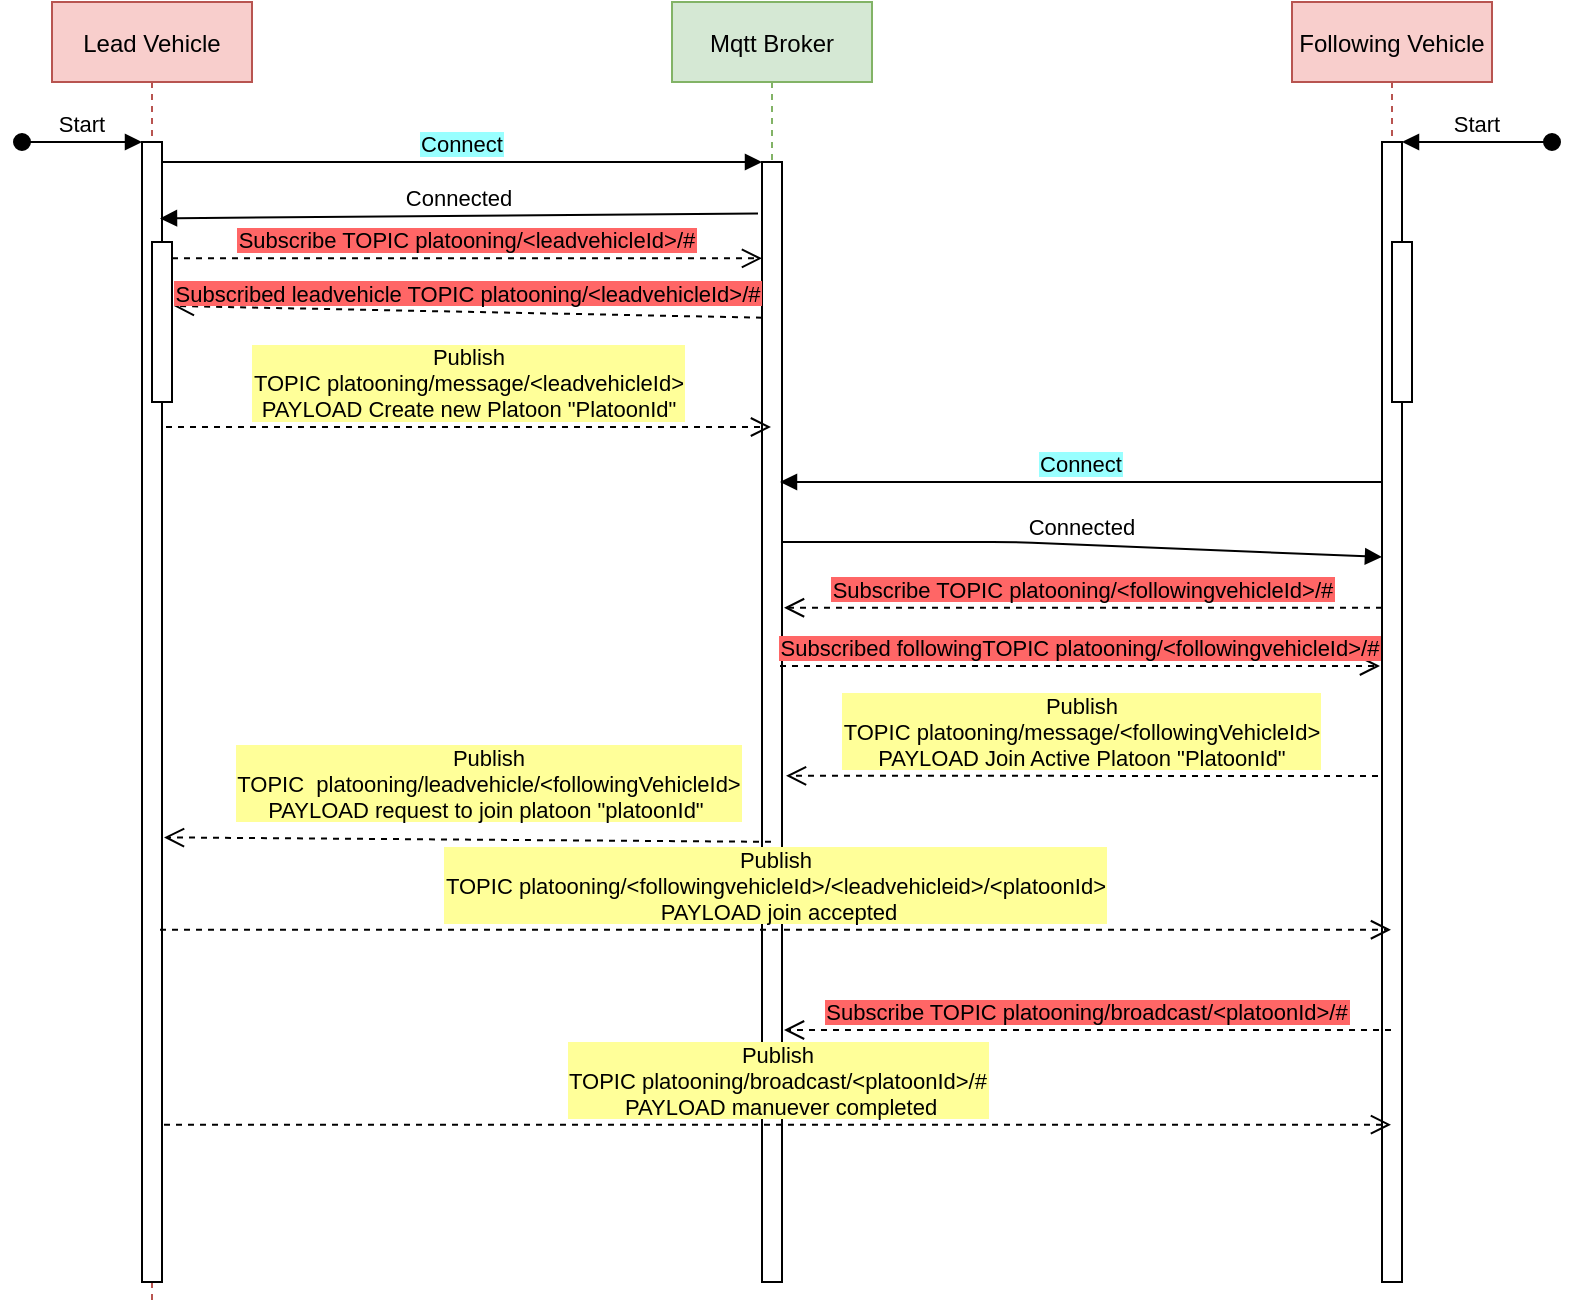 <mxfile version="13.7.3" type="device"><diagram id="kgpKYQtTHZ0yAKxKKP6v" name="Page-1"><mxGraphModel dx="1186" dy="722" grid="1" gridSize="10" guides="1" tooltips="1" connect="1" arrows="1" fold="1" page="1" pageScale="1" pageWidth="850" pageHeight="1100" math="0" shadow="0"><root><mxCell id="0"/><mxCell id="1" parent="0"/><mxCell id="3nuBFxr9cyL0pnOWT2aG-1" value="Lead Vehicle" style="shape=umlLifeline;perimeter=lifelinePerimeter;container=1;collapsible=0;recursiveResize=0;rounded=0;shadow=0;strokeWidth=1;fillColor=#f8cecc;strokeColor=#b85450;" parent="1" vertex="1"><mxGeometry x="40" y="80" width="100" height="650" as="geometry"/></mxCell><mxCell id="3nuBFxr9cyL0pnOWT2aG-2" value="" style="points=[];perimeter=orthogonalPerimeter;rounded=0;shadow=0;strokeWidth=1;" parent="3nuBFxr9cyL0pnOWT2aG-1" vertex="1"><mxGeometry x="45" y="70" width="10" height="570" as="geometry"/></mxCell><mxCell id="3nuBFxr9cyL0pnOWT2aG-3" value="Start" style="verticalAlign=bottom;startArrow=oval;endArrow=block;startSize=8;shadow=0;strokeWidth=1;" parent="3nuBFxr9cyL0pnOWT2aG-1" target="3nuBFxr9cyL0pnOWT2aG-2" edge="1"><mxGeometry relative="1" as="geometry"><mxPoint x="-15" y="70" as="sourcePoint"/></mxGeometry></mxCell><mxCell id="3nuBFxr9cyL0pnOWT2aG-4" value="" style="points=[];perimeter=orthogonalPerimeter;rounded=0;shadow=0;strokeWidth=1;" parent="3nuBFxr9cyL0pnOWT2aG-1" vertex="1"><mxGeometry x="50" y="120" width="10" height="80" as="geometry"/></mxCell><mxCell id="3nuBFxr9cyL0pnOWT2aG-5" value="Mqtt Broker" style="shape=umlLifeline;perimeter=lifelinePerimeter;container=1;collapsible=0;recursiveResize=0;rounded=0;shadow=0;strokeWidth=1;fillColor=#d5e8d4;strokeColor=#82b366;" parent="1" vertex="1"><mxGeometry x="350" y="80" width="100" height="640" as="geometry"/></mxCell><mxCell id="3nuBFxr9cyL0pnOWT2aG-6" value="" style="points=[];perimeter=orthogonalPerimeter;rounded=0;shadow=0;strokeWidth=1;fontColor=#009900;" parent="3nuBFxr9cyL0pnOWT2aG-5" vertex="1"><mxGeometry x="45" y="80" width="10" height="560" as="geometry"/></mxCell><mxCell id="3nuBFxr9cyL0pnOWT2aG-8" value="Connect" style="verticalAlign=bottom;endArrow=block;entryX=0;entryY=0;shadow=0;strokeWidth=1;labelBackgroundColor=#99FFFF;" parent="1" source="3nuBFxr9cyL0pnOWT2aG-2" target="3nuBFxr9cyL0pnOWT2aG-6" edge="1"><mxGeometry relative="1" as="geometry"><mxPoint x="275" y="160" as="sourcePoint"/></mxGeometry></mxCell><mxCell id="3nuBFxr9cyL0pnOWT2aG-9" value="Connected" style="verticalAlign=bottom;endArrow=block;entryX=0.9;entryY=0.067;shadow=0;strokeWidth=1;exitX=-0.2;exitY=0.046;exitDx=0;exitDy=0;exitPerimeter=0;entryDx=0;entryDy=0;entryPerimeter=0;" parent="1" source="3nuBFxr9cyL0pnOWT2aG-6" target="3nuBFxr9cyL0pnOWT2aG-2" edge="1"><mxGeometry relative="1" as="geometry"><mxPoint x="240" y="200" as="sourcePoint"/></mxGeometry></mxCell><mxCell id="3nuBFxr9cyL0pnOWT2aG-10" value="Subscribe TOPIC platooning/&lt;leadvehicleId&gt;/#" style="verticalAlign=bottom;endArrow=open;dashed=1;endSize=8;shadow=0;strokeWidth=1;labelBackgroundColor=#FF6666;entryX=0;entryY=0.086;entryDx=0;entryDy=0;entryPerimeter=0;" parent="1" source="3nuBFxr9cyL0pnOWT2aG-4" target="3nuBFxr9cyL0pnOWT2aG-6" edge="1"><mxGeometry relative="1" as="geometry"><mxPoint x="240" y="257" as="targetPoint"/></mxGeometry></mxCell><mxCell id="dEw4HegYNoYycnFjZIYd-1" value="Following Vehicle" style="shape=umlLifeline;perimeter=lifelinePerimeter;container=1;collapsible=0;recursiveResize=0;rounded=0;shadow=0;strokeWidth=1;fillColor=#f8cecc;strokeColor=#b85450;" parent="1" vertex="1"><mxGeometry x="660" y="80" width="100" height="640" as="geometry"/></mxCell><mxCell id="dEw4HegYNoYycnFjZIYd-2" value="" style="points=[];perimeter=orthogonalPerimeter;rounded=0;shadow=0;strokeWidth=1;" parent="dEw4HegYNoYycnFjZIYd-1" vertex="1"><mxGeometry x="45" y="70" width="10" height="570" as="geometry"/></mxCell><mxCell id="dEw4HegYNoYycnFjZIYd-3" value="Start" style="verticalAlign=bottom;startArrow=oval;endArrow=block;startSize=8;shadow=0;strokeWidth=1;" parent="dEw4HegYNoYycnFjZIYd-1" target="dEw4HegYNoYycnFjZIYd-2" edge="1"><mxGeometry relative="1" as="geometry"><mxPoint x="130" y="70" as="sourcePoint"/></mxGeometry></mxCell><mxCell id="dEw4HegYNoYycnFjZIYd-4" value="" style="points=[];perimeter=orthogonalPerimeter;rounded=0;shadow=0;strokeWidth=1;" parent="dEw4HegYNoYycnFjZIYd-1" vertex="1"><mxGeometry x="50" y="120" width="10" height="80" as="geometry"/></mxCell><mxCell id="dEw4HegYNoYycnFjZIYd-5" value="Subscribed leadvehicle TOPIC platooning/&lt;leadvehicleId&gt;/#" style="verticalAlign=bottom;endArrow=open;dashed=1;endSize=8;shadow=0;strokeWidth=1;exitX=0;exitY=0.139;exitDx=0;exitDy=0;exitPerimeter=0;labelBackgroundColor=#FF6666;entryX=1.1;entryY=0.4;entryDx=0;entryDy=0;entryPerimeter=0;" parent="1" source="3nuBFxr9cyL0pnOWT2aG-6" target="3nuBFxr9cyL0pnOWT2aG-4" edge="1"><mxGeometry relative="1" as="geometry"><mxPoint x="90" y="320" as="targetPoint"/><mxPoint x="390" y="320" as="sourcePoint"/></mxGeometry></mxCell><mxCell id="dEw4HegYNoYycnFjZIYd-6" value="Publish &#10;TOPIC platooning/message/&lt;leadvehicleId&gt;&#10;PAYLOAD Create new Platoon &quot;PlatoonId&quot;" style="verticalAlign=bottom;endArrow=open;dashed=1;endSize=8;shadow=0;strokeWidth=1;exitX=1.2;exitY=0.25;exitDx=0;exitDy=0;exitPerimeter=0;labelBackgroundColor=#FFFF99;" parent="1" source="3nuBFxr9cyL0pnOWT2aG-2" target="3nuBFxr9cyL0pnOWT2aG-5" edge="1"><mxGeometry relative="1" as="geometry"><mxPoint x="399.5" y="312.12" as="targetPoint"/><mxPoint x="97" y="312.12" as="sourcePoint"/><Array as="points"/></mxGeometry></mxCell><mxCell id="dEw4HegYNoYycnFjZIYd-19" value="Subscribed followingTOPIC platooning/&lt;followingvehicleId&gt;/#" style="verticalAlign=bottom;endArrow=open;dashed=1;endSize=8;shadow=0;strokeWidth=1;exitX=0.9;exitY=0.45;exitDx=0;exitDy=0;exitPerimeter=0;labelBackgroundColor=#FF6666;" parent="1" source="3nuBFxr9cyL0pnOWT2aG-6" edge="1"><mxGeometry relative="1" as="geometry"><mxPoint x="704" y="412" as="targetPoint"/><mxPoint x="707" y="461" as="sourcePoint"/></mxGeometry></mxCell><mxCell id="dEw4HegYNoYycnFjZIYd-20" value="Publish &#10;TOPIC platooning/message/&lt;followingVehicleId&gt;&#10;PAYLOAD Join Active Platoon &quot;PlatoonId&quot;" style="verticalAlign=bottom;endArrow=open;dashed=1;endSize=8;shadow=0;strokeWidth=1;entryX=1.2;entryY=0.548;entryDx=0;entryDy=0;entryPerimeter=0;labelBackgroundColor=#FFFF99;" parent="1" target="3nuBFxr9cyL0pnOWT2aG-6" edge="1"><mxGeometry relative="1" as="geometry"><mxPoint x="713" y="510.88" as="targetPoint"/><mxPoint x="703" y="467" as="sourcePoint"/><Array as="points"/></mxGeometry></mxCell><mxCell id="dEw4HegYNoYycnFjZIYd-21" value="Publish &#10;TOPIC  platooning/leadvehicle/&lt;followingVehicleId&gt;&#10;PAYLOAD request to join platoon &quot;platoonId&quot; " style="verticalAlign=bottom;endArrow=open;dashed=1;endSize=8;shadow=0;strokeWidth=1;entryX=1.1;entryY=0.61;entryDx=0;entryDy=0;entryPerimeter=0;exitX=0.45;exitY=0.607;exitDx=0;exitDy=0;exitPerimeter=0;labelBackgroundColor=#FFFF99;" parent="1" source="3nuBFxr9cyL0pnOWT2aG-6" target="3nuBFxr9cyL0pnOWT2aG-2" edge="1"><mxGeometry x="0.833" y="-135" relative="1" as="geometry"><mxPoint x="100" y="514.94" as="targetPoint"/><mxPoint x="399.5" y="514.94" as="sourcePoint"/><Array as="points"/><mxPoint x="136" y="130" as="offset"/></mxGeometry></mxCell><mxCell id="dEw4HegYNoYycnFjZIYd-23" value="Connect" style="verticalAlign=bottom;endArrow=block;shadow=0;strokeWidth=1;labelBackgroundColor=#99FFFF;" parent="1" source="dEw4HegYNoYycnFjZIYd-2" edge="1"><mxGeometry relative="1" as="geometry"><mxPoint x="705" y="290" as="sourcePoint"/><mxPoint x="404" y="320" as="targetPoint"/><Array as="points"><mxPoint x="404" y="320"/></Array></mxGeometry></mxCell><mxCell id="dEw4HegYNoYycnFjZIYd-24" value="Connected" style="verticalAlign=bottom;endArrow=block;shadow=0;strokeWidth=1;entryX=0;entryY=0.364;entryDx=0;entryDy=0;entryPerimeter=0;" parent="1" source="3nuBFxr9cyL0pnOWT2aG-6" target="dEw4HegYNoYycnFjZIYd-2" edge="1"><mxGeometry relative="1" as="geometry"><mxPoint x="410" y="330" as="sourcePoint"/><mxPoint x="705" y="370" as="targetPoint"/><Array as="points"><mxPoint x="520" y="350"/></Array></mxGeometry></mxCell><mxCell id="dEw4HegYNoYycnFjZIYd-18" value="Subscribe TOPIC platooning/&lt;followingvehicleId&gt;/#" style="verticalAlign=bottom;endArrow=open;dashed=1;endSize=8;shadow=0;strokeWidth=1;entryX=1.1;entryY=0.398;entryDx=0;entryDy=0;entryPerimeter=0;labelBackgroundColor=#FF6666;" parent="1" source="dEw4HegYNoYycnFjZIYd-2" target="3nuBFxr9cyL0pnOWT2aG-6" edge="1"><mxGeometry relative="1" as="geometry"><mxPoint x="712" y="417" as="targetPoint"/><mxPoint x="710" y="400" as="sourcePoint"/><Array as="points"/></mxGeometry></mxCell><mxCell id="dEw4HegYNoYycnFjZIYd-26" value="Publish &#10;TOPIC platooning/&lt;followingvehicleId&gt;/&lt;leadvehicleid&gt;/&lt;platoonId&gt;&#10; PAYLOAD join accepted" style="verticalAlign=bottom;endArrow=open;dashed=1;endSize=8;shadow=0;strokeWidth=1;exitX=0.9;exitY=0.691;exitDx=0;exitDy=0;exitPerimeter=0;labelBackgroundColor=#FFFF99;" parent="1" source="3nuBFxr9cyL0pnOWT2aG-2" target="dEw4HegYNoYycnFjZIYd-1" edge="1"><mxGeometry relative="1" as="geometry"><mxPoint x="402.5" y="570" as="targetPoint"/><mxPoint x="100" y="570" as="sourcePoint"/></mxGeometry></mxCell><mxCell id="dEw4HegYNoYycnFjZIYd-27" value="Subscribe TOPIC platooning/broadcast/&lt;platoonId&gt;/#" style="verticalAlign=bottom;endArrow=open;dashed=1;endSize=8;shadow=0;strokeWidth=1;entryX=1.1;entryY=0.775;entryDx=0;entryDy=0;entryPerimeter=0;labelBackgroundColor=#FF6666;" parent="1" source="dEw4HegYNoYycnFjZIYd-1" target="3nuBFxr9cyL0pnOWT2aG-6" edge="1"><mxGeometry relative="1" as="geometry"><mxPoint x="410" y="670" as="targetPoint"/><mxPoint x="560" y="680" as="sourcePoint"/><Array as="points"/></mxGeometry></mxCell><mxCell id="dEw4HegYNoYycnFjZIYd-28" value="Publish &#10;TOPIC platooning/broadcast/&lt;platoonId&gt;/#&#10; PAYLOAD manuever completed" style="verticalAlign=bottom;endArrow=open;dashed=1;endSize=8;shadow=0;strokeWidth=1;exitX=1.1;exitY=0.862;exitDx=0;exitDy=0;exitPerimeter=0;labelBackgroundColor=#FFFF99;" parent="1" source="3nuBFxr9cyL0pnOWT2aG-2" target="dEw4HegYNoYycnFjZIYd-1" edge="1"><mxGeometry relative="1" as="geometry"><mxPoint x="706.75" y="710" as="targetPoint"/><mxPoint x="93.25" y="710" as="sourcePoint"/></mxGeometry></mxCell></root></mxGraphModel></diagram></mxfile>